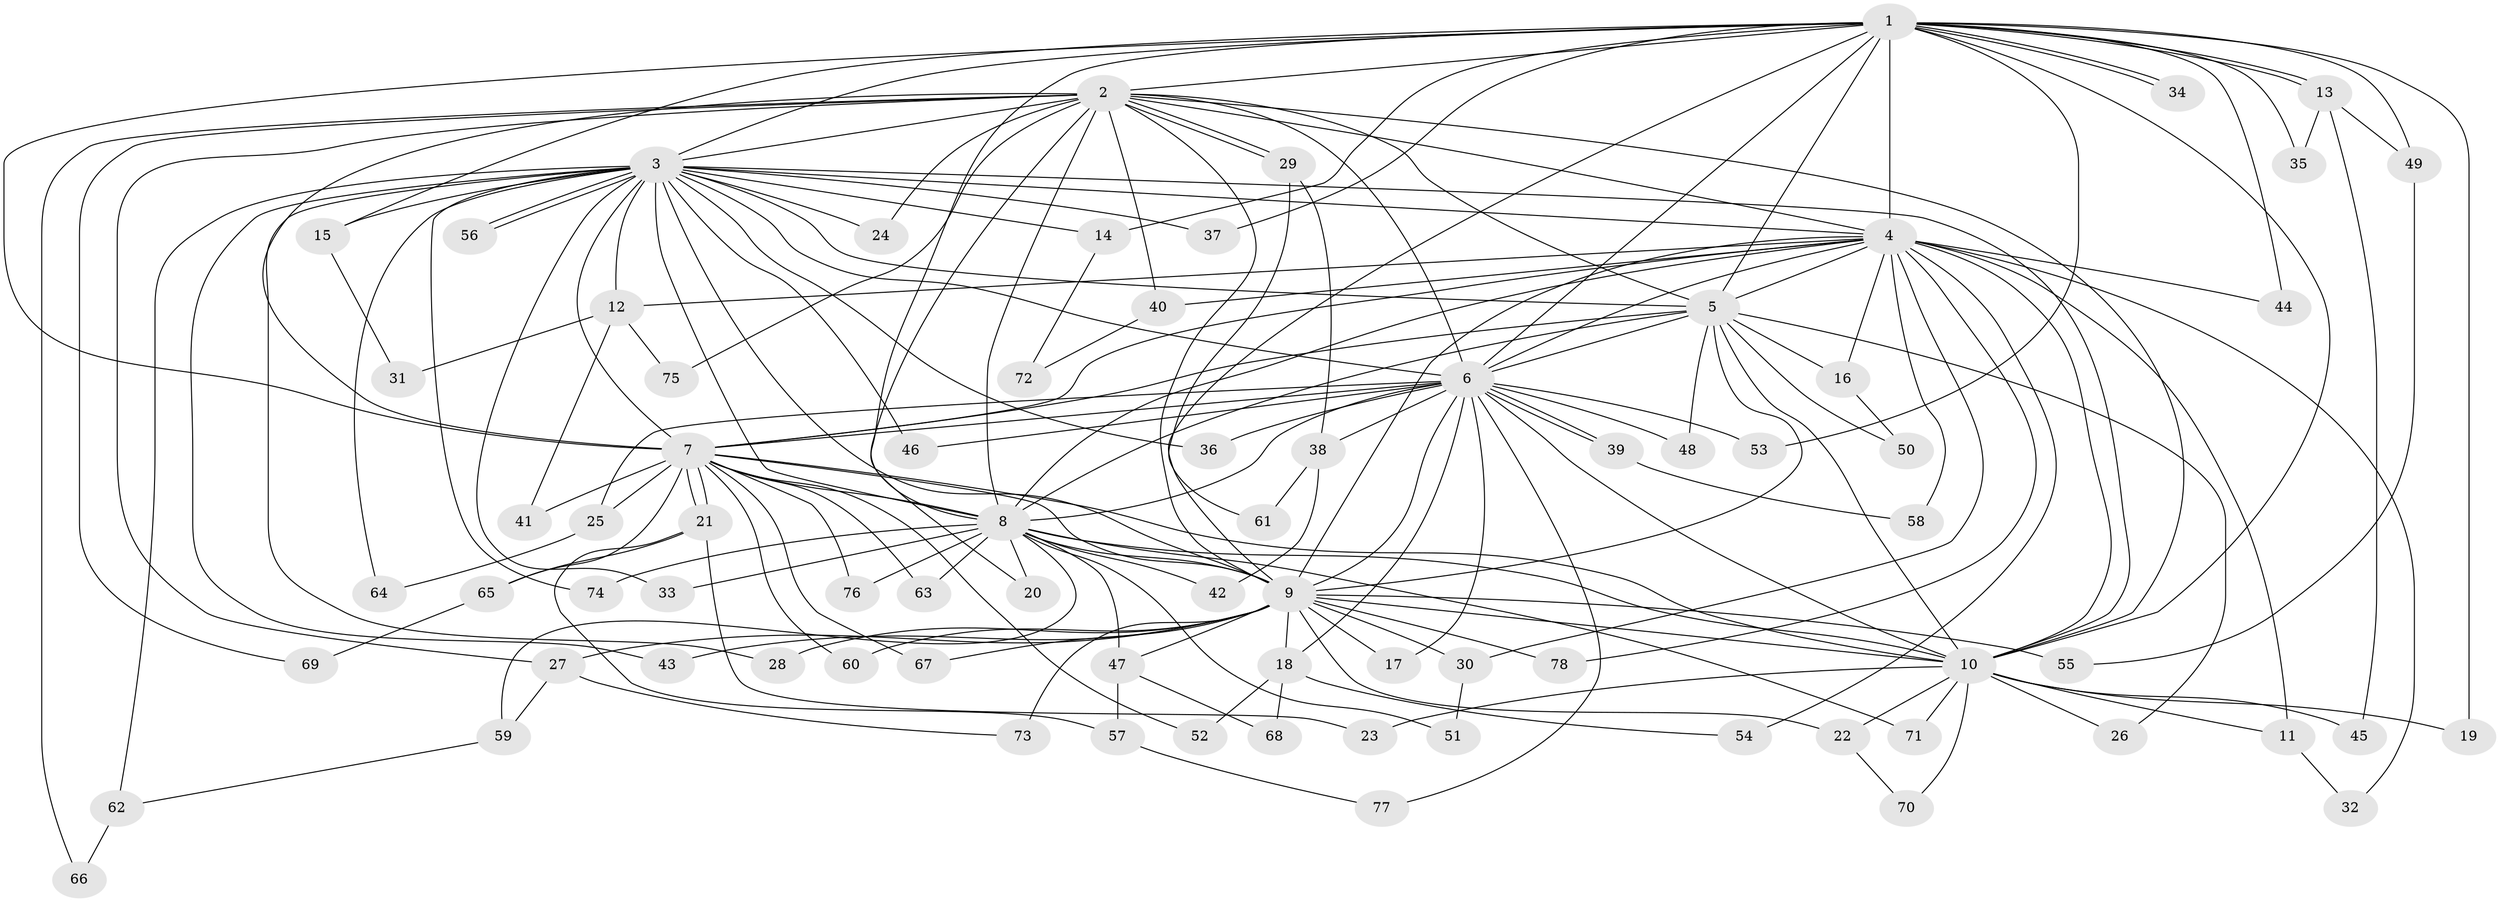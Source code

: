 // coarse degree distribution, {16: 0.02564102564102564, 17: 0.05128205128205128, 15: 0.05128205128205128, 12: 0.02564102564102564, 11: 0.05128205128205128, 2: 0.4358974358974359, 5: 0.07692307692307693, 4: 0.05128205128205128, 8: 0.02564102564102564, 6: 0.02564102564102564, 3: 0.10256410256410256, 7: 0.02564102564102564, 1: 0.05128205128205128}
// Generated by graph-tools (version 1.1) at 2025/49/03/04/25 22:49:25]
// undirected, 78 vertices, 181 edges
graph export_dot {
  node [color=gray90,style=filled];
  1;
  2;
  3;
  4;
  5;
  6;
  7;
  8;
  9;
  10;
  11;
  12;
  13;
  14;
  15;
  16;
  17;
  18;
  19;
  20;
  21;
  22;
  23;
  24;
  25;
  26;
  27;
  28;
  29;
  30;
  31;
  32;
  33;
  34;
  35;
  36;
  37;
  38;
  39;
  40;
  41;
  42;
  43;
  44;
  45;
  46;
  47;
  48;
  49;
  50;
  51;
  52;
  53;
  54;
  55;
  56;
  57;
  58;
  59;
  60;
  61;
  62;
  63;
  64;
  65;
  66;
  67;
  68;
  69;
  70;
  71;
  72;
  73;
  74;
  75;
  76;
  77;
  78;
  1 -- 2;
  1 -- 3;
  1 -- 4;
  1 -- 5;
  1 -- 6;
  1 -- 7;
  1 -- 8;
  1 -- 9;
  1 -- 10;
  1 -- 13;
  1 -- 13;
  1 -- 14;
  1 -- 15;
  1 -- 19;
  1 -- 34;
  1 -- 34;
  1 -- 35;
  1 -- 37;
  1 -- 44;
  1 -- 49;
  1 -- 53;
  2 -- 3;
  2 -- 4;
  2 -- 5;
  2 -- 6;
  2 -- 7;
  2 -- 8;
  2 -- 9;
  2 -- 10;
  2 -- 20;
  2 -- 24;
  2 -- 27;
  2 -- 29;
  2 -- 29;
  2 -- 40;
  2 -- 66;
  2 -- 69;
  2 -- 75;
  3 -- 4;
  3 -- 5;
  3 -- 6;
  3 -- 7;
  3 -- 8;
  3 -- 9;
  3 -- 10;
  3 -- 12;
  3 -- 14;
  3 -- 15;
  3 -- 24;
  3 -- 28;
  3 -- 33;
  3 -- 36;
  3 -- 37;
  3 -- 43;
  3 -- 46;
  3 -- 56;
  3 -- 56;
  3 -- 62;
  3 -- 64;
  3 -- 74;
  4 -- 5;
  4 -- 6;
  4 -- 7;
  4 -- 8;
  4 -- 9;
  4 -- 10;
  4 -- 11;
  4 -- 12;
  4 -- 16;
  4 -- 30;
  4 -- 32;
  4 -- 40;
  4 -- 44;
  4 -- 54;
  4 -- 58;
  4 -- 78;
  5 -- 6;
  5 -- 7;
  5 -- 8;
  5 -- 9;
  5 -- 10;
  5 -- 16;
  5 -- 26;
  5 -- 48;
  5 -- 50;
  6 -- 7;
  6 -- 8;
  6 -- 9;
  6 -- 10;
  6 -- 17;
  6 -- 18;
  6 -- 25;
  6 -- 36;
  6 -- 38;
  6 -- 39;
  6 -- 39;
  6 -- 46;
  6 -- 48;
  6 -- 53;
  6 -- 77;
  7 -- 8;
  7 -- 9;
  7 -- 10;
  7 -- 21;
  7 -- 21;
  7 -- 25;
  7 -- 41;
  7 -- 52;
  7 -- 60;
  7 -- 63;
  7 -- 65;
  7 -- 67;
  7 -- 76;
  8 -- 9;
  8 -- 10;
  8 -- 20;
  8 -- 33;
  8 -- 42;
  8 -- 47;
  8 -- 51;
  8 -- 59;
  8 -- 63;
  8 -- 71;
  8 -- 74;
  8 -- 76;
  9 -- 10;
  9 -- 17;
  9 -- 18;
  9 -- 22;
  9 -- 27;
  9 -- 28;
  9 -- 30;
  9 -- 43;
  9 -- 47;
  9 -- 55;
  9 -- 60;
  9 -- 67;
  9 -- 73;
  9 -- 78;
  10 -- 11;
  10 -- 19;
  10 -- 22;
  10 -- 23;
  10 -- 26;
  10 -- 45;
  10 -- 70;
  10 -- 71;
  11 -- 32;
  12 -- 31;
  12 -- 41;
  12 -- 75;
  13 -- 35;
  13 -- 45;
  13 -- 49;
  14 -- 72;
  15 -- 31;
  16 -- 50;
  18 -- 52;
  18 -- 54;
  18 -- 68;
  21 -- 23;
  21 -- 57;
  21 -- 65;
  22 -- 70;
  25 -- 64;
  27 -- 59;
  27 -- 73;
  29 -- 38;
  29 -- 61;
  30 -- 51;
  38 -- 42;
  38 -- 61;
  39 -- 58;
  40 -- 72;
  47 -- 57;
  47 -- 68;
  49 -- 55;
  57 -- 77;
  59 -- 62;
  62 -- 66;
  65 -- 69;
}
